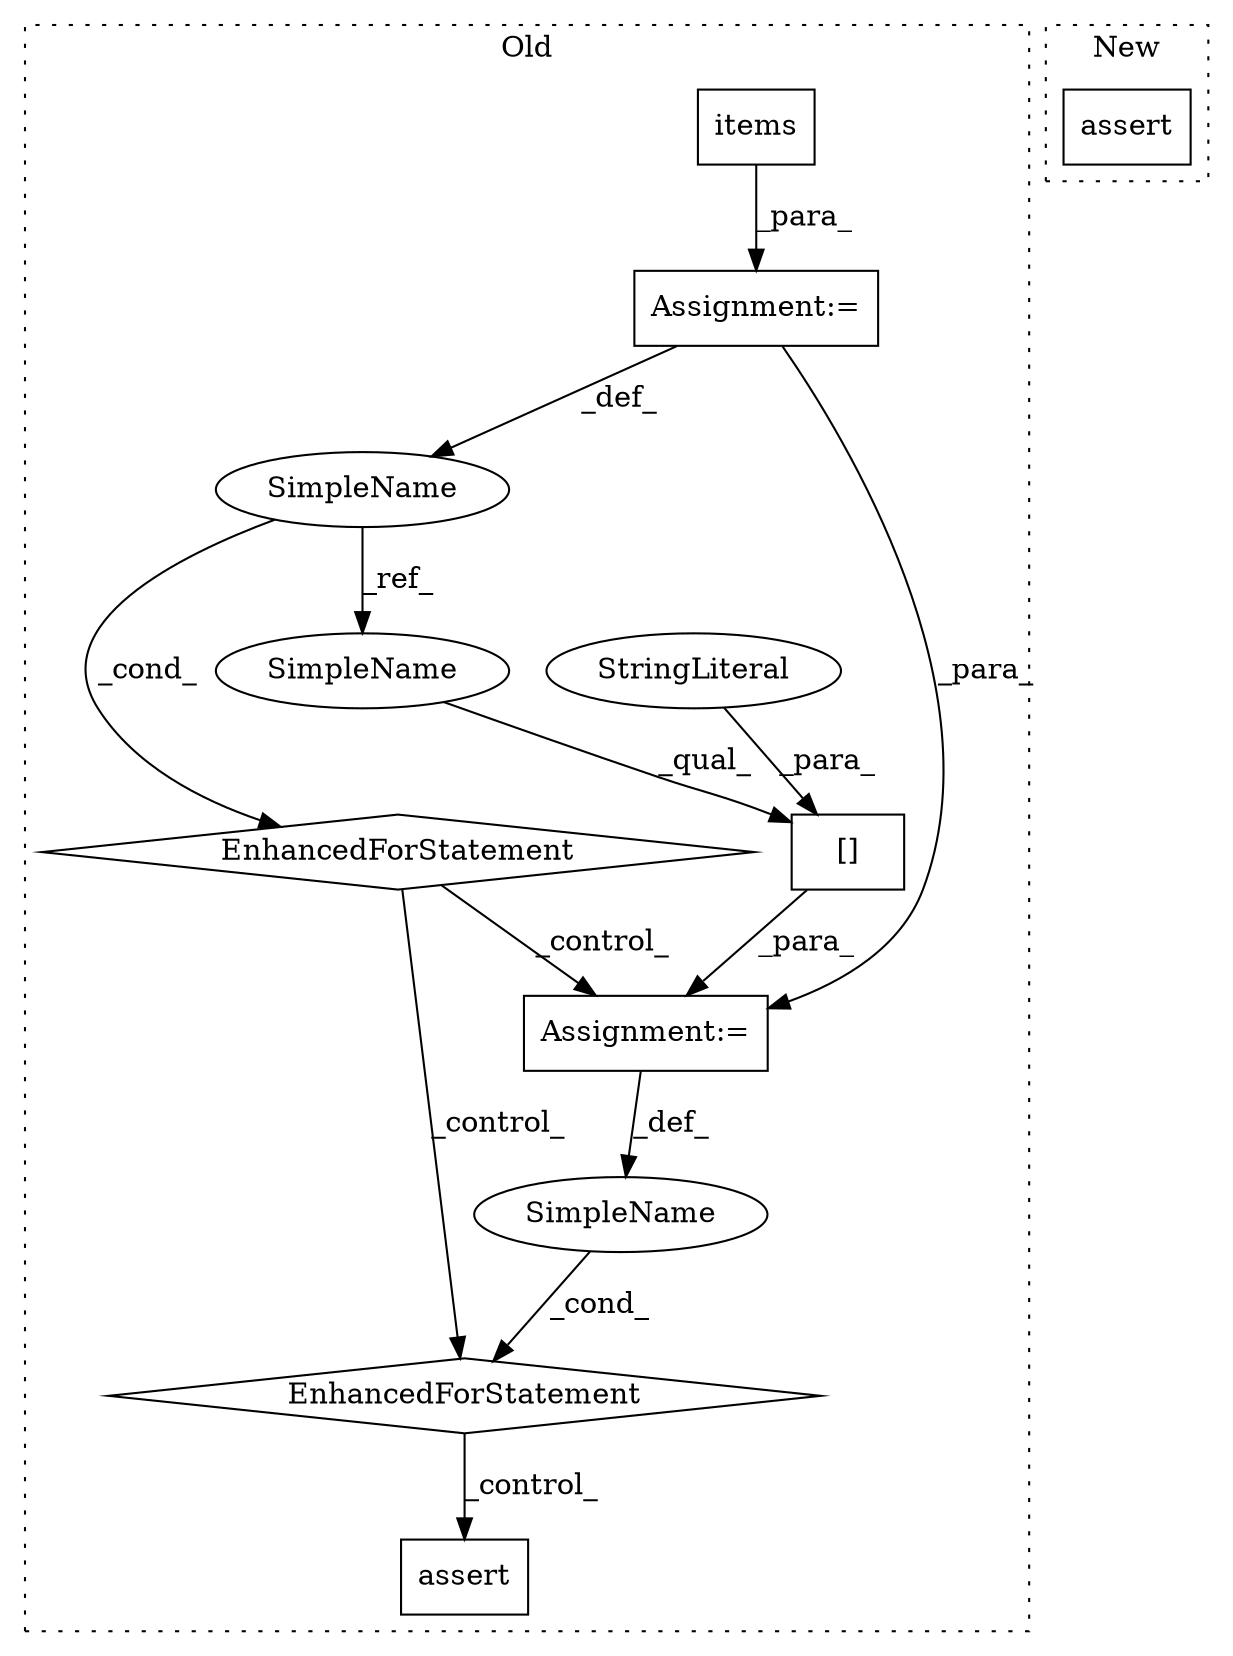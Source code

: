 digraph G {
subgraph cluster0 {
1 [label="items" a="32" s="2166" l="7" shape="box"];
3 [label="[]" a="2" s="2255,2277" l="8,1" shape="box"];
4 [label="SimpleName" a="42" s="2138" l="7" shape="ellipse"];
5 [label="EnhancedForStatement" a="70" s="2185,2278" l="61,2" shape="diamond"];
6 [label="SimpleName" a="42" s="2250" l="2" shape="ellipse"];
7 [label="assert" a="6" s="2292" l="7" shape="box"];
8 [label="EnhancedForStatement" a="70" s="2061,2173" l="73,2" shape="diamond"];
9 [label="Assignment:=" a="7" s="2061,2173" l="73,2" shape="box"];
10 [label="Assignment:=" a="7" s="2185,2278" l="61,2" shape="box"];
11 [label="StringLiteral" a="45" s="2263" l="14" shape="ellipse"];
12 [label="SimpleName" a="42" s="2255" l="7" shape="ellipse"];
label = "Old";
style="dotted";
}
subgraph cluster1 {
2 [label="assert" a="6" s="2163" l="7" shape="box"];
label = "New";
style="dotted";
}
1 -> 9 [label="_para_"];
3 -> 10 [label="_para_"];
4 -> 8 [label="_cond_"];
4 -> 12 [label="_ref_"];
5 -> 7 [label="_control_"];
6 -> 5 [label="_cond_"];
8 -> 5 [label="_control_"];
8 -> 10 [label="_control_"];
9 -> 10 [label="_para_"];
9 -> 4 [label="_def_"];
10 -> 6 [label="_def_"];
11 -> 3 [label="_para_"];
12 -> 3 [label="_qual_"];
}